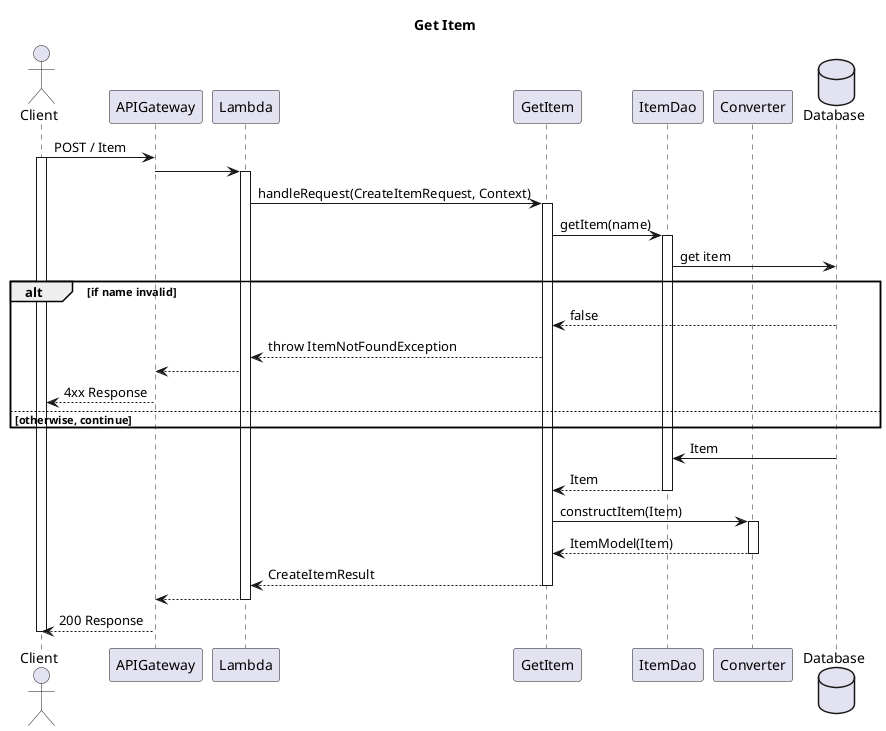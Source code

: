 @startuml
title Get Item

actor Client
participant APIGateway
participant Lambda
participant GetItem
participant ItemDao
participant Converter
database Database

Client -> APIGateway : POST / Item
activate Client
APIGateway -> Lambda
activate Lambda
Lambda -> GetItem :  handleRequest(CreateItemRequest, Context)
activate GetItem
GetItem -> ItemDao : getItem(name)
activate ItemDao
ItemDao -> Database : get item

alt if name invalid
    GetItem <-- Database : false
    Lambda <-- GetItem : throw ItemNotFoundException
    APIGateway <-- Lambda
    Client <-- APIGateway : 4xx Response
else otherwise, continue
end

ItemDao <- Database : Item

GetItem <-- ItemDao : Item
deactivate ItemDao

GetItem -> Converter : constructItem(Item)
activate Converter

GetItem <-- Converter : ItemModel(Item)
deactivate Converter

Lambda <-- GetItem : CreateItemResult
deactivate GetItem
APIGateway <-- Lambda
deactivate Lambda
Client <-- APIGateway : 200 Response
deactivate Client

@enduml
